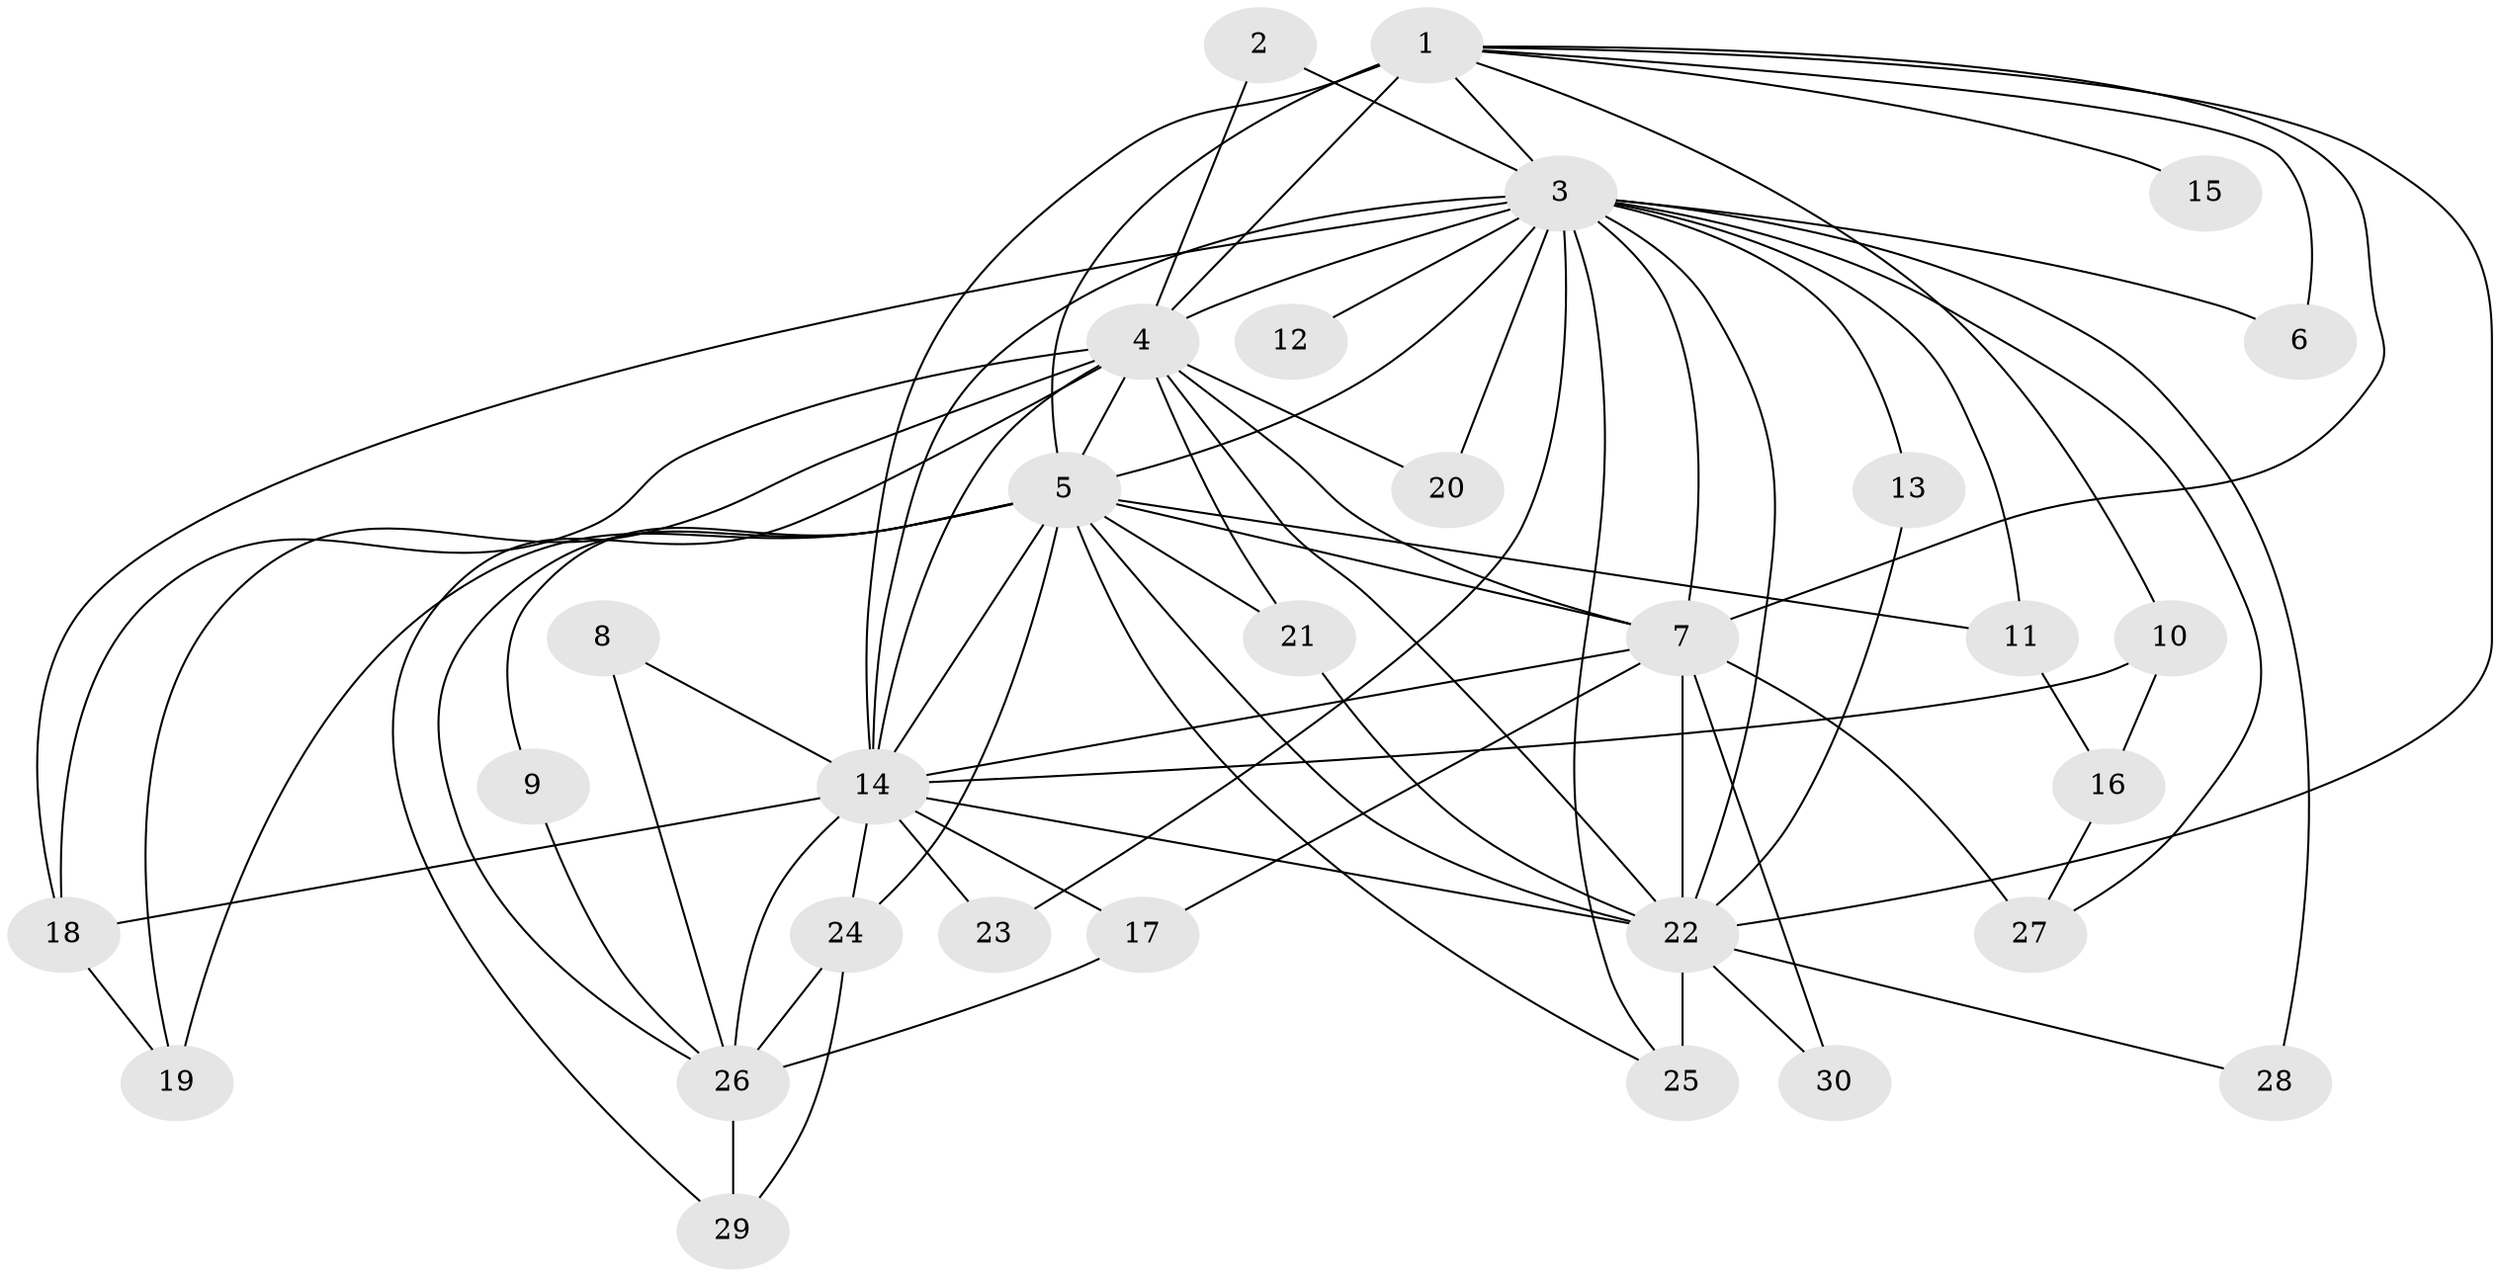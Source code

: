 // original degree distribution, {14: 0.03333333333333333, 11: 0.03333333333333333, 15: 0.016666666666666666, 20: 0.016666666666666666, 17: 0.016666666666666666, 18: 0.016666666666666666, 19: 0.016666666666666666, 24: 0.016666666666666666, 2: 0.6, 4: 0.11666666666666667, 3: 0.1, 9: 0.016666666666666666}
// Generated by graph-tools (version 1.1) at 2025/01/03/09/25 03:01:17]
// undirected, 30 vertices, 73 edges
graph export_dot {
graph [start="1"]
  node [color=gray90,style=filled];
  1;
  2;
  3;
  4;
  5;
  6;
  7;
  8;
  9;
  10;
  11;
  12;
  13;
  14;
  15;
  16;
  17;
  18;
  19;
  20;
  21;
  22;
  23;
  24;
  25;
  26;
  27;
  28;
  29;
  30;
  1 -- 3 [weight=1.0];
  1 -- 4 [weight=2.0];
  1 -- 5 [weight=2.0];
  1 -- 6 [weight=1.0];
  1 -- 7 [weight=2.0];
  1 -- 10 [weight=1.0];
  1 -- 14 [weight=4.0];
  1 -- 15 [weight=1.0];
  1 -- 22 [weight=2.0];
  2 -- 3 [weight=1.0];
  2 -- 4 [weight=1.0];
  3 -- 4 [weight=1.0];
  3 -- 5 [weight=1.0];
  3 -- 6 [weight=1.0];
  3 -- 7 [weight=2.0];
  3 -- 11 [weight=1.0];
  3 -- 12 [weight=1.0];
  3 -- 13 [weight=1.0];
  3 -- 14 [weight=4.0];
  3 -- 18 [weight=1.0];
  3 -- 20 [weight=1.0];
  3 -- 22 [weight=2.0];
  3 -- 23 [weight=2.0];
  3 -- 25 [weight=1.0];
  3 -- 27 [weight=1.0];
  3 -- 28 [weight=1.0];
  4 -- 5 [weight=1.0];
  4 -- 7 [weight=3.0];
  4 -- 14 [weight=2.0];
  4 -- 18 [weight=1.0];
  4 -- 19 [weight=1.0];
  4 -- 20 [weight=1.0];
  4 -- 21 [weight=1.0];
  4 -- 22 [weight=3.0];
  4 -- 29 [weight=1.0];
  5 -- 7 [weight=2.0];
  5 -- 9 [weight=1.0];
  5 -- 11 [weight=1.0];
  5 -- 14 [weight=2.0];
  5 -- 19 [weight=1.0];
  5 -- 21 [weight=2.0];
  5 -- 22 [weight=2.0];
  5 -- 24 [weight=1.0];
  5 -- 25 [weight=1.0];
  5 -- 26 [weight=1.0];
  7 -- 14 [weight=4.0];
  7 -- 17 [weight=1.0];
  7 -- 22 [weight=4.0];
  7 -- 27 [weight=2.0];
  7 -- 30 [weight=1.0];
  8 -- 14 [weight=1.0];
  8 -- 26 [weight=1.0];
  9 -- 26 [weight=1.0];
  10 -- 14 [weight=1.0];
  10 -- 16 [weight=1.0];
  11 -- 16 [weight=1.0];
  13 -- 22 [weight=1.0];
  14 -- 17 [weight=1.0];
  14 -- 18 [weight=1.0];
  14 -- 22 [weight=4.0];
  14 -- 23 [weight=2.0];
  14 -- 24 [weight=1.0];
  14 -- 26 [weight=3.0];
  16 -- 27 [weight=1.0];
  17 -- 26 [weight=1.0];
  18 -- 19 [weight=1.0];
  21 -- 22 [weight=1.0];
  22 -- 25 [weight=3.0];
  22 -- 28 [weight=1.0];
  22 -- 30 [weight=1.0];
  24 -- 26 [weight=1.0];
  24 -- 29 [weight=1.0];
  26 -- 29 [weight=1.0];
}
